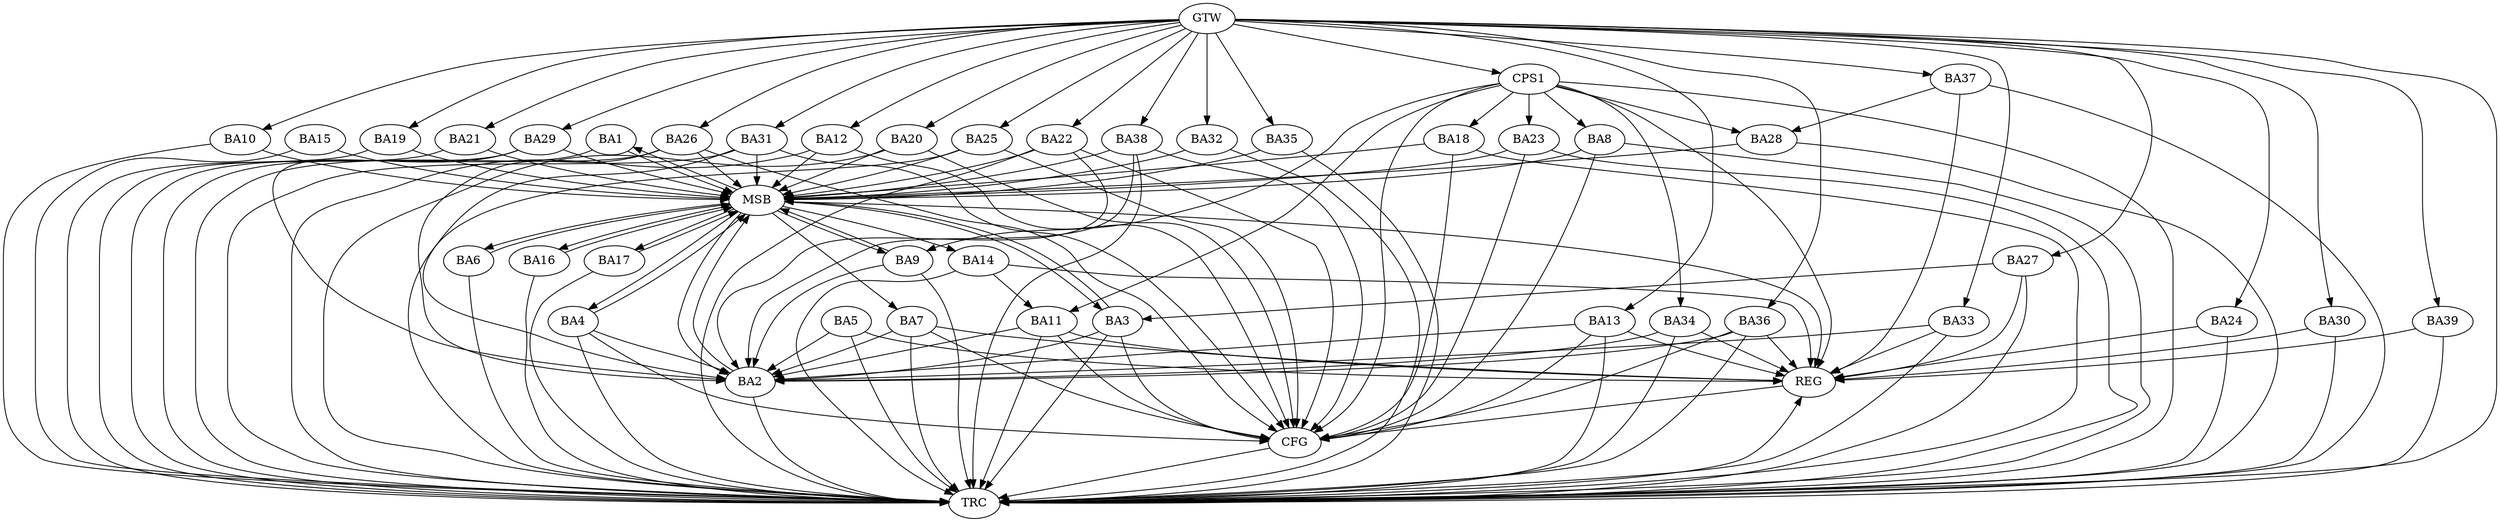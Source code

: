 strict digraph G {
  BA1 [ label="BA1" ];
  BA2 [ label="BA2" ];
  BA3 [ label="BA3" ];
  BA4 [ label="BA4" ];
  BA5 [ label="BA5" ];
  BA6 [ label="BA6" ];
  BA7 [ label="BA7" ];
  BA8 [ label="BA8" ];
  BA9 [ label="BA9" ];
  BA10 [ label="BA10" ];
  BA11 [ label="BA11" ];
  BA12 [ label="BA12" ];
  BA13 [ label="BA13" ];
  BA14 [ label="BA14" ];
  BA15 [ label="BA15" ];
  BA16 [ label="BA16" ];
  BA17 [ label="BA17" ];
  BA18 [ label="BA18" ];
  BA19 [ label="BA19" ];
  BA20 [ label="BA20" ];
  BA21 [ label="BA21" ];
  BA22 [ label="BA22" ];
  BA23 [ label="BA23" ];
  BA24 [ label="BA24" ];
  BA25 [ label="BA25" ];
  BA26 [ label="BA26" ];
  BA27 [ label="BA27" ];
  BA28 [ label="BA28" ];
  BA29 [ label="BA29" ];
  BA30 [ label="BA30" ];
  BA31 [ label="BA31" ];
  BA32 [ label="BA32" ];
  BA33 [ label="BA33" ];
  BA34 [ label="BA34" ];
  BA35 [ label="BA35" ];
  BA36 [ label="BA36" ];
  BA37 [ label="BA37" ];
  BA38 [ label="BA38" ];
  BA39 [ label="BA39" ];
  CPS1 [ label="CPS1" ];
  GTW [ label="GTW" ];
  REG [ label="REG" ];
  MSB [ label="MSB" ];
  CFG [ label="CFG" ];
  TRC [ label="TRC" ];
  BA5 -> BA2;
  BA11 -> BA2;
  BA14 -> BA11;
  BA27 -> BA3;
  BA33 -> BA2;
  BA36 -> BA2;
  BA37 -> BA28;
  CPS1 -> BA34;
  CPS1 -> BA18;
  CPS1 -> BA9;
  CPS1 -> BA28;
  CPS1 -> BA11;
  CPS1 -> BA8;
  CPS1 -> BA23;
  GTW -> BA10;
  GTW -> BA12;
  GTW -> BA13;
  GTW -> BA19;
  GTW -> BA20;
  GTW -> BA21;
  GTW -> BA22;
  GTW -> BA24;
  GTW -> BA25;
  GTW -> BA26;
  GTW -> BA27;
  GTW -> BA29;
  GTW -> BA30;
  GTW -> BA31;
  GTW -> BA32;
  GTW -> BA33;
  GTW -> BA35;
  GTW -> BA36;
  GTW -> BA37;
  GTW -> BA38;
  GTW -> BA39;
  GTW -> CPS1;
  BA5 -> REG;
  BA7 -> REG;
  BA11 -> REG;
  BA13 -> REG;
  BA14 -> REG;
  BA24 -> REG;
  BA27 -> REG;
  BA30 -> REG;
  BA33 -> REG;
  BA34 -> REG;
  BA36 -> REG;
  BA37 -> REG;
  BA39 -> REG;
  CPS1 -> REG;
  BA1 -> MSB;
  MSB -> BA2;
  MSB -> REG;
  BA2 -> MSB;
  MSB -> BA1;
  BA3 -> MSB;
  BA4 -> MSB;
  BA6 -> MSB;
  MSB -> BA4;
  BA8 -> MSB;
  BA9 -> MSB;
  MSB -> BA3;
  BA10 -> MSB;
  MSB -> BA9;
  BA12 -> MSB;
  BA15 -> MSB;
  BA16 -> MSB;
  BA17 -> MSB;
  MSB -> BA16;
  BA18 -> MSB;
  BA19 -> MSB;
  MSB -> BA14;
  BA20 -> MSB;
  BA21 -> MSB;
  BA22 -> MSB;
  MSB -> BA6;
  BA23 -> MSB;
  BA25 -> MSB;
  BA26 -> MSB;
  BA28 -> MSB;
  BA29 -> MSB;
  BA31 -> MSB;
  MSB -> BA17;
  BA32 -> MSB;
  MSB -> BA7;
  BA35 -> MSB;
  BA38 -> MSB;
  BA13 -> CFG;
  BA38 -> CFG;
  BA31 -> CFG;
  BA26 -> CFG;
  BA36 -> CFG;
  BA4 -> CFG;
  BA18 -> CFG;
  BA23 -> CFG;
  CPS1 -> CFG;
  BA8 -> CFG;
  BA22 -> CFG;
  BA3 -> CFG;
  BA11 -> CFG;
  BA20 -> CFG;
  BA7 -> CFG;
  BA12 -> CFG;
  BA25 -> CFG;
  REG -> CFG;
  BA1 -> TRC;
  BA2 -> TRC;
  BA3 -> TRC;
  BA4 -> TRC;
  BA5 -> TRC;
  BA6 -> TRC;
  BA7 -> TRC;
  BA8 -> TRC;
  BA9 -> TRC;
  BA10 -> TRC;
  BA11 -> TRC;
  BA12 -> TRC;
  BA13 -> TRC;
  BA14 -> TRC;
  BA15 -> TRC;
  BA16 -> TRC;
  BA17 -> TRC;
  BA18 -> TRC;
  BA19 -> TRC;
  BA20 -> TRC;
  BA21 -> TRC;
  BA22 -> TRC;
  BA23 -> TRC;
  BA24 -> TRC;
  BA25 -> TRC;
  BA26 -> TRC;
  BA27 -> TRC;
  BA28 -> TRC;
  BA29 -> TRC;
  BA30 -> TRC;
  BA31 -> TRC;
  BA32 -> TRC;
  BA33 -> TRC;
  BA34 -> TRC;
  BA35 -> TRC;
  BA36 -> TRC;
  BA37 -> TRC;
  BA38 -> TRC;
  BA39 -> TRC;
  CPS1 -> TRC;
  GTW -> TRC;
  CFG -> TRC;
  TRC -> REG;
  BA29 -> BA2;
  BA7 -> BA2;
  BA9 -> BA2;
  BA22 -> BA2;
  BA38 -> BA2;
  BA13 -> BA2;
  BA26 -> BA2;
  BA34 -> BA2;
  BA31 -> BA2;
  BA3 -> BA2;
  BA4 -> BA2;
}
